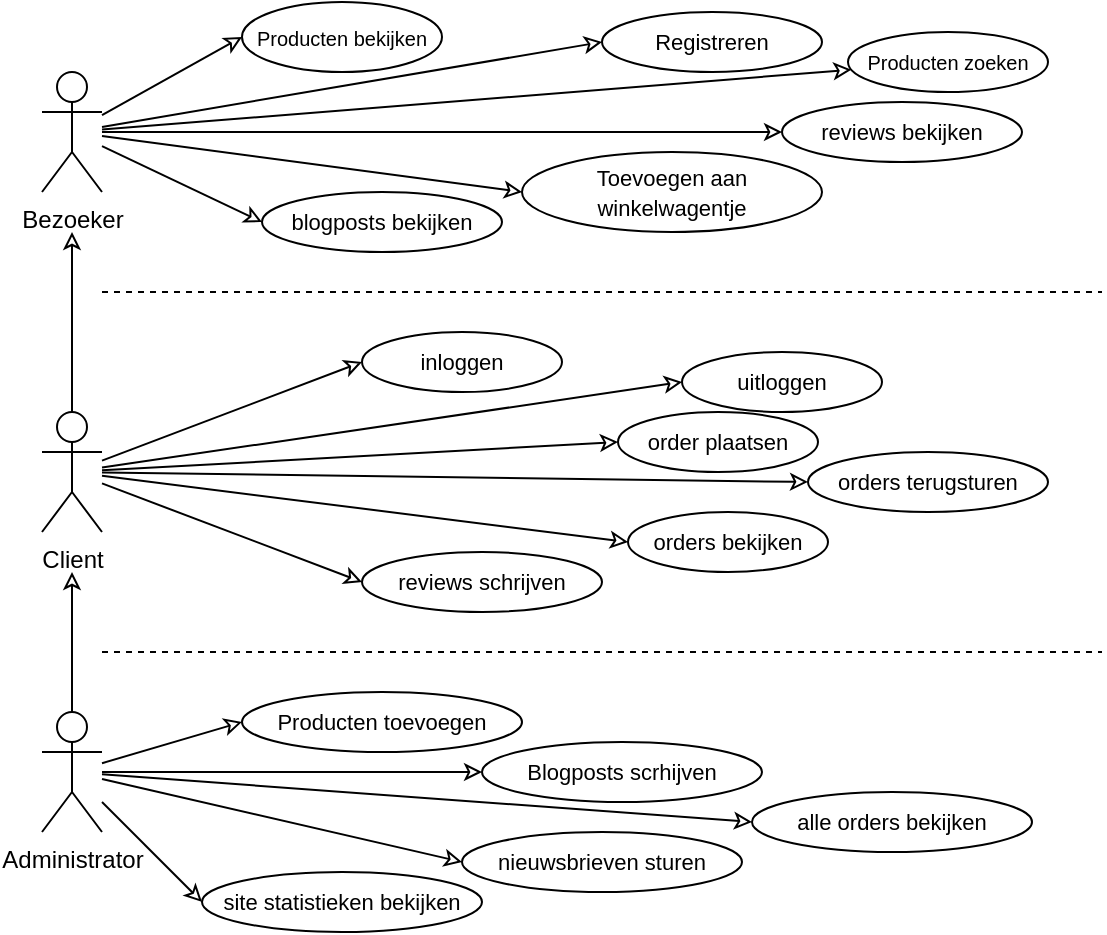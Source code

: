 <mxfile version="13.7.9" type="device"><diagram id="Wx8Sf0n4ttYp1mmrnuVB" name="Page-1"><mxGraphModel dx="1024" dy="592" grid="1" gridSize="10" guides="1" tooltips="1" connect="1" arrows="1" fold="1" page="1" pageScale="1" pageWidth="850" pageHeight="1100" math="0" shadow="0"><root><mxCell id="0"/><mxCell id="1" parent="0"/><mxCell id="MsaVLQ_87Al1cU_kl-LN-11" style="rounded=0;orthogonalLoop=1;jettySize=auto;html=1;entryX=0;entryY=0.5;entryDx=0;entryDy=0;endArrow=classic;endFill=0;" parent="1" source="MsaVLQ_87Al1cU_kl-LN-1" target="MsaVLQ_87Al1cU_kl-LN-9" edge="1"><mxGeometry relative="1" as="geometry"/></mxCell><mxCell id="MsaVLQ_87Al1cU_kl-LN-12" style="edgeStyle=none;rounded=0;orthogonalLoop=1;jettySize=auto;html=1;entryX=0;entryY=0.5;entryDx=0;entryDy=0;endArrow=classic;endFill=0;" parent="1" source="MsaVLQ_87Al1cU_kl-LN-1" target="MsaVLQ_87Al1cU_kl-LN-10" edge="1"><mxGeometry relative="1" as="geometry"/></mxCell><mxCell id="MsaVLQ_87Al1cU_kl-LN-26" style="edgeStyle=none;rounded=0;orthogonalLoop=1;jettySize=auto;html=1;entryX=0;entryY=0.5;entryDx=0;entryDy=0;endArrow=classic;endFill=0;" parent="1" source="MsaVLQ_87Al1cU_kl-LN-1" target="MsaVLQ_87Al1cU_kl-LN-25" edge="1"><mxGeometry relative="1" as="geometry"/></mxCell><mxCell id="MsaVLQ_87Al1cU_kl-LN-34" style="edgeStyle=none;rounded=0;orthogonalLoop=1;jettySize=auto;html=1;entryX=0;entryY=0.5;entryDx=0;entryDy=0;endArrow=classic;endFill=0;" parent="1" source="MsaVLQ_87Al1cU_kl-LN-1" target="MsaVLQ_87Al1cU_kl-LN-31" edge="1"><mxGeometry relative="1" as="geometry"/></mxCell><mxCell id="MsaVLQ_87Al1cU_kl-LN-37" style="edgeStyle=none;rounded=0;orthogonalLoop=1;jettySize=auto;html=1;endArrow=classic;endFill=0;" parent="1" source="MsaVLQ_87Al1cU_kl-LN-1" target="MsaVLQ_87Al1cU_kl-LN-36" edge="1"><mxGeometry relative="1" as="geometry"/></mxCell><mxCell id="MsaVLQ_87Al1cU_kl-LN-42" style="edgeStyle=none;rounded=0;orthogonalLoop=1;jettySize=auto;html=1;entryX=0;entryY=0.5;entryDx=0;entryDy=0;endArrow=classic;endFill=0;" parent="1" source="MsaVLQ_87Al1cU_kl-LN-1" target="MsaVLQ_87Al1cU_kl-LN-39" edge="1"><mxGeometry relative="1" as="geometry"/></mxCell><mxCell id="MsaVLQ_87Al1cU_kl-LN-1" value="Bezoeker" style="shape=umlActor;verticalLabelPosition=bottom;verticalAlign=top;html=1;outlineConnect=0;" parent="1" vertex="1"><mxGeometry x="30" y="40" width="30" height="60" as="geometry"/></mxCell><mxCell id="MsaVLQ_87Al1cU_kl-LN-7" style="edgeStyle=orthogonalEdgeStyle;rounded=0;orthogonalLoop=1;jettySize=auto;html=1;endArrow=classic;endFill=0;" parent="1" source="MsaVLQ_87Al1cU_kl-LN-2" edge="1"><mxGeometry relative="1" as="geometry"><mxPoint x="45" y="120" as="targetPoint"/></mxGeometry></mxCell><mxCell id="MsaVLQ_87Al1cU_kl-LN-22" style="edgeStyle=none;rounded=0;orthogonalLoop=1;jettySize=auto;html=1;entryX=0;entryY=0.5;entryDx=0;entryDy=0;endArrow=classic;endFill=0;" parent="1" source="MsaVLQ_87Al1cU_kl-LN-2" target="MsaVLQ_87Al1cU_kl-LN-21" edge="1"><mxGeometry relative="1" as="geometry"/></mxCell><mxCell id="MsaVLQ_87Al1cU_kl-LN-27" style="edgeStyle=none;rounded=0;orthogonalLoop=1;jettySize=auto;html=1;entryX=0;entryY=0.5;entryDx=0;entryDy=0;endArrow=classic;endFill=0;" parent="1" source="MsaVLQ_87Al1cU_kl-LN-2" target="MsaVLQ_87Al1cU_kl-LN-23" edge="1"><mxGeometry relative="1" as="geometry"/></mxCell><mxCell id="MsaVLQ_87Al1cU_kl-LN-29" style="edgeStyle=none;rounded=0;orthogonalLoop=1;jettySize=auto;html=1;entryX=0;entryY=0.5;entryDx=0;entryDy=0;endArrow=classic;endFill=0;" parent="1" source="MsaVLQ_87Al1cU_kl-LN-2" target="MsaVLQ_87Al1cU_kl-LN-28" edge="1"><mxGeometry relative="1" as="geometry"/></mxCell><mxCell id="MsaVLQ_87Al1cU_kl-LN-33" style="edgeStyle=none;rounded=0;orthogonalLoop=1;jettySize=auto;html=1;entryX=0;entryY=0.5;entryDx=0;entryDy=0;endArrow=classic;endFill=0;" parent="1" source="MsaVLQ_87Al1cU_kl-LN-2" target="MsaVLQ_87Al1cU_kl-LN-30" edge="1"><mxGeometry relative="1" as="geometry"/></mxCell><mxCell id="MsaVLQ_87Al1cU_kl-LN-35" style="edgeStyle=none;rounded=0;orthogonalLoop=1;jettySize=auto;html=1;endArrow=classic;endFill=0;entryX=0;entryY=0.5;entryDx=0;entryDy=0;" parent="1" source="MsaVLQ_87Al1cU_kl-LN-2" target="MsaVLQ_87Al1cU_kl-LN-32" edge="1"><mxGeometry relative="1" as="geometry"/></mxCell><mxCell id="MsaVLQ_87Al1cU_kl-LN-40" style="edgeStyle=none;rounded=0;orthogonalLoop=1;jettySize=auto;html=1;entryX=0;entryY=0.5;entryDx=0;entryDy=0;endArrow=classic;endFill=0;" parent="1" source="MsaVLQ_87Al1cU_kl-LN-2" target="MsaVLQ_87Al1cU_kl-LN-38" edge="1"><mxGeometry relative="1" as="geometry"/></mxCell><mxCell id="MsaVLQ_87Al1cU_kl-LN-2" value="Client" style="shape=umlActor;verticalLabelPosition=bottom;verticalAlign=top;html=1;outlineConnect=0;" parent="1" vertex="1"><mxGeometry x="30" y="210" width="30" height="60" as="geometry"/></mxCell><mxCell id="MsaVLQ_87Al1cU_kl-LN-8" style="edgeStyle=orthogonalEdgeStyle;rounded=0;orthogonalLoop=1;jettySize=auto;html=1;endArrow=classic;endFill=0;" parent="1" source="MsaVLQ_87Al1cU_kl-LN-3" edge="1"><mxGeometry relative="1" as="geometry"><mxPoint x="45" y="290" as="targetPoint"/></mxGeometry></mxCell><mxCell id="MsaVLQ_87Al1cU_kl-LN-16" style="edgeStyle=none;rounded=0;orthogonalLoop=1;jettySize=auto;html=1;entryX=0;entryY=0.5;entryDx=0;entryDy=0;endArrow=classic;endFill=0;" parent="1" source="MsaVLQ_87Al1cU_kl-LN-3" target="MsaVLQ_87Al1cU_kl-LN-13" edge="1"><mxGeometry relative="1" as="geometry"/></mxCell><mxCell id="MsaVLQ_87Al1cU_kl-LN-17" style="edgeStyle=none;rounded=0;orthogonalLoop=1;jettySize=auto;html=1;entryX=0;entryY=0.5;entryDx=0;entryDy=0;endArrow=classic;endFill=0;" parent="1" source="MsaVLQ_87Al1cU_kl-LN-3" target="MsaVLQ_87Al1cU_kl-LN-14" edge="1"><mxGeometry relative="1" as="geometry"/></mxCell><mxCell id="MsaVLQ_87Al1cU_kl-LN-18" style="edgeStyle=none;rounded=0;orthogonalLoop=1;jettySize=auto;html=1;entryX=0;entryY=0.5;entryDx=0;entryDy=0;endArrow=classic;endFill=0;" parent="1" source="MsaVLQ_87Al1cU_kl-LN-3" target="MsaVLQ_87Al1cU_kl-LN-15" edge="1"><mxGeometry relative="1" as="geometry"/></mxCell><mxCell id="MsaVLQ_87Al1cU_kl-LN-19" style="edgeStyle=none;rounded=0;orthogonalLoop=1;jettySize=auto;html=1;endArrow=classic;endFill=0;entryX=0;entryY=0.5;entryDx=0;entryDy=0;" parent="1" source="MsaVLQ_87Al1cU_kl-LN-3" target="MsaVLQ_87Al1cU_kl-LN-20" edge="1"><mxGeometry relative="1" as="geometry"><mxPoint x="330" y="440" as="targetPoint"/></mxGeometry></mxCell><mxCell id="MsaVLQ_87Al1cU_kl-LN-46" style="edgeStyle=none;rounded=0;orthogonalLoop=1;jettySize=auto;html=1;entryX=0;entryY=0.5;entryDx=0;entryDy=0;endArrow=classic;endFill=0;" parent="1" source="MsaVLQ_87Al1cU_kl-LN-3" target="MsaVLQ_87Al1cU_kl-LN-45" edge="1"><mxGeometry relative="1" as="geometry"/></mxCell><mxCell id="MsaVLQ_87Al1cU_kl-LN-3" value="Administrator" style="shape=umlActor;verticalLabelPosition=bottom;verticalAlign=top;html=1;outlineConnect=0;" parent="1" vertex="1"><mxGeometry x="30" y="360" width="30" height="60" as="geometry"/></mxCell><mxCell id="MsaVLQ_87Al1cU_kl-LN-9" value="&lt;font style=&quot;font-size: 10px&quot;&gt;Producten bekijken&lt;/font&gt;" style="ellipse;whiteSpace=wrap;html=1;" parent="1" vertex="1"><mxGeometry x="130" y="5" width="100" height="35" as="geometry"/></mxCell><mxCell id="MsaVLQ_87Al1cU_kl-LN-10" value="&lt;font style=&quot;font-size: 11px&quot;&gt;Registreren&lt;/font&gt;" style="ellipse;whiteSpace=wrap;html=1;" parent="1" vertex="1"><mxGeometry x="310" y="10" width="110" height="30" as="geometry"/></mxCell><mxCell id="MsaVLQ_87Al1cU_kl-LN-13" value="&lt;font style=&quot;font-size: 11px&quot;&gt;Producten toevoegen&lt;/font&gt;" style="ellipse;whiteSpace=wrap;html=1;" parent="1" vertex="1"><mxGeometry x="130" y="350" width="140" height="30" as="geometry"/></mxCell><mxCell id="MsaVLQ_87Al1cU_kl-LN-14" value="&lt;font style=&quot;font-size: 11px&quot;&gt;Blogposts scrhijven&lt;/font&gt;" style="ellipse;whiteSpace=wrap;html=1;" parent="1" vertex="1"><mxGeometry x="250" y="375" width="140" height="30" as="geometry"/></mxCell><mxCell id="MsaVLQ_87Al1cU_kl-LN-15" value="&lt;font style=&quot;font-size: 11px&quot;&gt;alle orders bekijken&lt;/font&gt;" style="ellipse;whiteSpace=wrap;html=1;" parent="1" vertex="1"><mxGeometry x="385" y="400" width="140" height="30" as="geometry"/></mxCell><mxCell id="MsaVLQ_87Al1cU_kl-LN-20" value="&lt;font style=&quot;font-size: 11px&quot;&gt;nieuwsbrieven sturen&lt;/font&gt;" style="ellipse;whiteSpace=wrap;html=1;" parent="1" vertex="1"><mxGeometry x="240" y="420" width="140" height="30" as="geometry"/></mxCell><mxCell id="MsaVLQ_87Al1cU_kl-LN-21" value="&lt;font style=&quot;font-size: 11px&quot;&gt;inloggen&lt;/font&gt;" style="ellipse;whiteSpace=wrap;html=1;" parent="1" vertex="1"><mxGeometry x="190" y="170" width="100" height="30" as="geometry"/></mxCell><mxCell id="MsaVLQ_87Al1cU_kl-LN-23" value="&lt;font style=&quot;font-size: 11px&quot;&gt;uitloggen&lt;/font&gt;" style="ellipse;whiteSpace=wrap;html=1;" parent="1" vertex="1"><mxGeometry x="350" y="180" width="100" height="30" as="geometry"/></mxCell><mxCell id="MsaVLQ_87Al1cU_kl-LN-25" value="&lt;font style=&quot;font-size: 11px&quot;&gt;Toevoegen aan winkelwagentje&lt;/font&gt;" style="ellipse;whiteSpace=wrap;html=1;" parent="1" vertex="1"><mxGeometry x="270" y="80" width="150" height="40" as="geometry"/></mxCell><mxCell id="MsaVLQ_87Al1cU_kl-LN-28" value="&lt;font style=&quot;font-size: 11px&quot;&gt;order plaatsen&lt;/font&gt;" style="ellipse;whiteSpace=wrap;html=1;" parent="1" vertex="1"><mxGeometry x="318" y="210" width="100" height="30" as="geometry"/></mxCell><mxCell id="MsaVLQ_87Al1cU_kl-LN-30" value="&lt;font style=&quot;font-size: 11px&quot;&gt;orders bekijken&lt;/font&gt;" style="ellipse;whiteSpace=wrap;html=1;" parent="1" vertex="1"><mxGeometry x="323" y="260" width="100" height="30" as="geometry"/></mxCell><mxCell id="MsaVLQ_87Al1cU_kl-LN-31" value="&lt;font style=&quot;font-size: 11px&quot;&gt;blogposts bekijken&lt;/font&gt;" style="ellipse;whiteSpace=wrap;html=1;" parent="1" vertex="1"><mxGeometry x="140" y="100" width="120" height="30" as="geometry"/></mxCell><mxCell id="MsaVLQ_87Al1cU_kl-LN-32" value="&lt;font style=&quot;font-size: 11px&quot;&gt;orders terugsturen&lt;/font&gt;" style="ellipse;whiteSpace=wrap;html=1;" parent="1" vertex="1"><mxGeometry x="413" y="230" width="120" height="30" as="geometry"/></mxCell><mxCell id="MsaVLQ_87Al1cU_kl-LN-36" value="&lt;font style=&quot;font-size: 10px&quot;&gt;Producten zoeken&lt;/font&gt;" style="ellipse;whiteSpace=wrap;html=1;" parent="1" vertex="1"><mxGeometry x="433" y="20" width="100" height="30" as="geometry"/></mxCell><mxCell id="MsaVLQ_87Al1cU_kl-LN-38" value="&lt;font style=&quot;font-size: 11px&quot;&gt;reviews schrijven&lt;/font&gt;" style="ellipse;whiteSpace=wrap;html=1;" parent="1" vertex="1"><mxGeometry x="190" y="280" width="120" height="30" as="geometry"/></mxCell><mxCell id="MsaVLQ_87Al1cU_kl-LN-39" value="&lt;font style=&quot;font-size: 11px&quot;&gt;reviews bekijken&lt;/font&gt;" style="ellipse;whiteSpace=wrap;html=1;" parent="1" vertex="1"><mxGeometry x="400" y="55" width="120" height="30" as="geometry"/></mxCell><mxCell id="MsaVLQ_87Al1cU_kl-LN-43" value="" style="endArrow=none;dashed=1;html=1;" parent="1" edge="1"><mxGeometry width="50" height="50" relative="1" as="geometry"><mxPoint x="60" y="150" as="sourcePoint"/><mxPoint x="560" y="150" as="targetPoint"/></mxGeometry></mxCell><mxCell id="MsaVLQ_87Al1cU_kl-LN-44" value="" style="endArrow=none;dashed=1;html=1;" parent="1" edge="1"><mxGeometry width="50" height="50" relative="1" as="geometry"><mxPoint x="60" y="330" as="sourcePoint"/><mxPoint x="560" y="330" as="targetPoint"/></mxGeometry></mxCell><mxCell id="MsaVLQ_87Al1cU_kl-LN-45" value="&lt;font style=&quot;font-size: 11px&quot;&gt;site statistieken bekijken&lt;/font&gt;" style="ellipse;whiteSpace=wrap;html=1;" parent="1" vertex="1"><mxGeometry x="110" y="440" width="140" height="30" as="geometry"/></mxCell></root></mxGraphModel></diagram></mxfile>